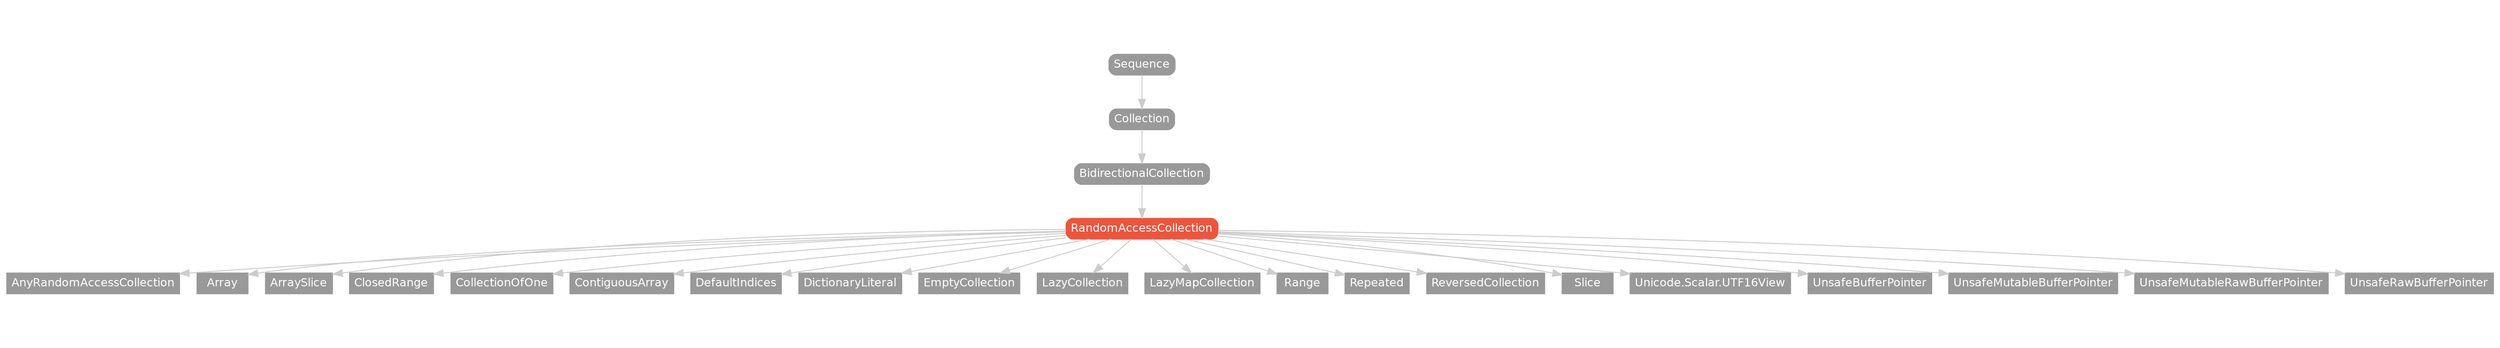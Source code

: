 strict digraph "RandomAccessCollection - Type Hierarchy - SwiftDoc.org" {
    pad="0.1,0.8"
    node [shape=box, style="filled,rounded", color="#999999", fillcolor="#999999", fontcolor=white, fontname=Helvetica, fontnames="Helvetica,sansserif", fontsize=12, margin="0.07,0.05", height="0.3"]
    edge [color="#cccccc"]
    "AnyRandomAccessCollection" [URL="/type/AnyRandomAccessCollection/hierarchy/", style=filled]
    "Array" [URL="/type/Array/hierarchy/", style=filled]
    "ArraySlice" [URL="/type/ArraySlice/hierarchy/", style=filled]
    "BidirectionalCollection" [URL="/protocol/BidirectionalCollection/hierarchy/"]
    "ClosedRange" [URL="/type/ClosedRange/hierarchy/", style=filled]
    "Collection" [URL="/protocol/Collection/hierarchy/"]
    "CollectionOfOne" [URL="/type/CollectionOfOne/hierarchy/", style=filled]
    "ContiguousArray" [URL="/type/ContiguousArray/hierarchy/", style=filled]
    "DefaultIndices" [URL="/type/DefaultIndices/hierarchy/", style=filled]
    "DictionaryLiteral" [URL="/type/DictionaryLiteral/hierarchy/", style=filled]
    "EmptyCollection" [URL="/type/EmptyCollection/hierarchy/", style=filled]
    "LazyCollection" [URL="/type/LazyCollection/hierarchy/", style=filled]
    "LazyMapCollection" [URL="/type/LazyMapCollection/hierarchy/", style=filled]
    "RandomAccessCollection" [URL="/protocol/RandomAccessCollection/", style="filled,rounded", fillcolor="#ee543d", color="#ee543d"]
    "Range" [URL="/type/Range/hierarchy/", style=filled]
    "Repeated" [URL="/type/Repeated/hierarchy/", style=filled]
    "ReversedCollection" [URL="/type/ReversedCollection/hierarchy/", style=filled]
    "Sequence" [URL="/protocol/Sequence/hierarchy/"]
    "Slice" [URL="/type/Slice/hierarchy/", style=filled]
    "Unicode.Scalar.UTF16View" [URL="/type/Unicode.Scalar.UTF16View/hierarchy/", style=filled]
    "UnsafeBufferPointer" [URL="/type/UnsafeBufferPointer/hierarchy/", style=filled]
    "UnsafeMutableBufferPointer" [URL="/type/UnsafeMutableBufferPointer/hierarchy/", style=filled]
    "UnsafeMutableRawBufferPointer" [URL="/type/UnsafeMutableRawBufferPointer/hierarchy/", style=filled]
    "UnsafeRawBufferPointer" [URL="/type/UnsafeRawBufferPointer/hierarchy/", style=filled]    "RandomAccessCollection" -> "AnyRandomAccessCollection"
    "RandomAccessCollection" -> "Array"
    "RandomAccessCollection" -> "ArraySlice"
    "RandomAccessCollection" -> "ClosedRange"
    "RandomAccessCollection" -> "CollectionOfOne"
    "RandomAccessCollection" -> "ContiguousArray"
    "RandomAccessCollection" -> "DefaultIndices"
    "RandomAccessCollection" -> "DictionaryLiteral"
    "RandomAccessCollection" -> "EmptyCollection"
    "RandomAccessCollection" -> "LazyCollection"
    "RandomAccessCollection" -> "LazyMapCollection"
    "RandomAccessCollection" -> "Range"
    "RandomAccessCollection" -> "Repeated"
    "RandomAccessCollection" -> "ReversedCollection"
    "RandomAccessCollection" -> "Slice"
    "RandomAccessCollection" -> "UnsafeBufferPointer"
    "RandomAccessCollection" -> "UnsafeMutableBufferPointer"
    "RandomAccessCollection" -> "UnsafeMutableRawBufferPointer"
    "RandomAccessCollection" -> "UnsafeRawBufferPointer"
    "RandomAccessCollection" -> "Unicode.Scalar.UTF16View"
    "BidirectionalCollection" -> "RandomAccessCollection"
    "Collection" -> "BidirectionalCollection"
    "Sequence" -> "Collection"
    subgraph Types {
        rank = max; "AnyRandomAccessCollection"; "Array"; "ArraySlice"; "ClosedRange"; "CollectionOfOne"; "ContiguousArray"; "DefaultIndices"; "DictionaryLiteral"; "EmptyCollection"; "LazyCollection"; "LazyMapCollection"; "Range"; "Repeated"; "ReversedCollection"; "Slice"; "UnsafeBufferPointer"; "UnsafeMutableBufferPointer"; "UnsafeMutableRawBufferPointer"; "UnsafeRawBufferPointer"; "Unicode.Scalar.UTF16View";
    }
}